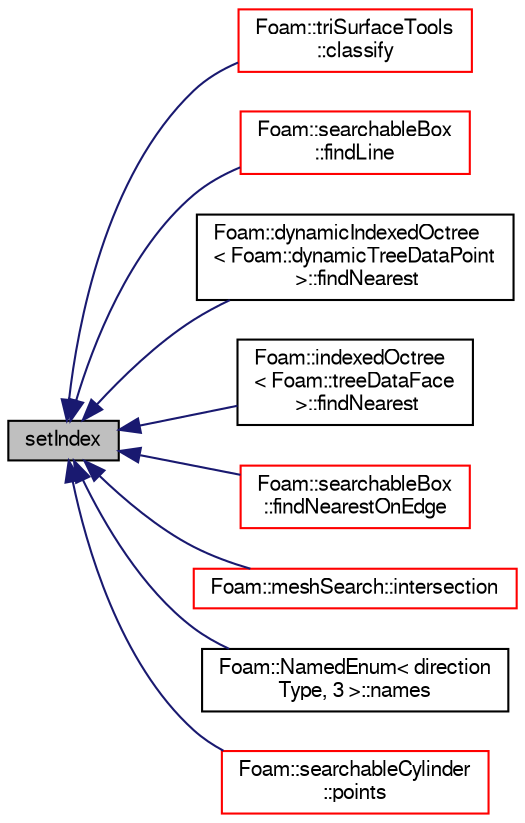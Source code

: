 digraph "setIndex"
{
  bgcolor="transparent";
  edge [fontname="FreeSans",fontsize="10",labelfontname="FreeSans",labelfontsize="10"];
  node [fontname="FreeSans",fontsize="10",shape=record];
  rankdir="LR";
  Node464 [label="setIndex",height=0.2,width=0.4,color="black", fillcolor="grey75", style="filled", fontcolor="black"];
  Node464 -> Node465 [dir="back",color="midnightblue",fontsize="10",style="solid",fontname="FreeSans"];
  Node465 [label="Foam::triSurfaceTools\l::classify",height=0.2,width=0.4,color="red",URL="$a25538.html#a6f0ceda49a3cd2fbd6ab9655fd370e03",tooltip="Test point on plane of triangle to see if on edge or point or inside. "];
  Node464 -> Node467 [dir="back",color="midnightblue",fontsize="10",style="solid",fontname="FreeSans"];
  Node467 [label="Foam::searchableBox\l::findLine",height=0.2,width=0.4,color="red",URL="$a25210.html#aadce0231473476a2f789c287c0af3943",tooltip="Find nearest intersection of line between start and end. "];
  Node464 -> Node470 [dir="back",color="midnightblue",fontsize="10",style="solid",fontname="FreeSans"];
  Node470 [label="Foam::dynamicIndexedOctree\l\< Foam::dynamicTreeDataPoint\l \>::findNearest",height=0.2,width=0.4,color="black",URL="$a25610.html#ae090443cbaa3565bc6dc0b28e77793a8",tooltip="Low level: calculate nearest starting from subnode. "];
  Node464 -> Node471 [dir="back",color="midnightblue",fontsize="10",style="solid",fontname="FreeSans"];
  Node471 [label="Foam::indexedOctree\l\< Foam::treeDataFace\l \>::findNearest",height=0.2,width=0.4,color="black",URL="$a25026.html#abd1691a3fc13b01ad68fb3ca35ec22d8",tooltip="Low level: calculate nearest starting from subnode. "];
  Node464 -> Node472 [dir="back",color="midnightblue",fontsize="10",style="solid",fontname="FreeSans"];
  Node472 [label="Foam::searchableBox\l::findNearestOnEdge",height=0.2,width=0.4,color="red",URL="$a25210.html#a945928aebbefd2d65c7cd3807020bb93",tooltip="Calculate nearest point on edge. "];
  Node464 -> Node474 [dir="back",color="midnightblue",fontsize="10",style="solid",fontname="FreeSans"];
  Node474 [label="Foam::meshSearch::intersection",height=0.2,width=0.4,color="red",URL="$a25118.html#a3545d06adf8ef8a3a836f3943138cd41",tooltip="Find first intersection of boundary in segment [pStart, pEnd]. "];
  Node464 -> Node485 [dir="back",color="midnightblue",fontsize="10",style="solid",fontname="FreeSans"];
  Node485 [label="Foam::NamedEnum\< direction\lType, 3 \>::names",height=0.2,width=0.4,color="black",URL="$a25998.html#a7350da3a0edd92cd11e6c479c9967dc8"];
  Node464 -> Node486 [dir="back",color="midnightblue",fontsize="10",style="solid",fontname="FreeSans"];
  Node486 [label="Foam::searchableCylinder\l::points",height=0.2,width=0.4,color="red",URL="$a25214.html#affb7cf1209e1e3af9a19a21860268ee5",tooltip="Get the points that define the surface. "];
}
